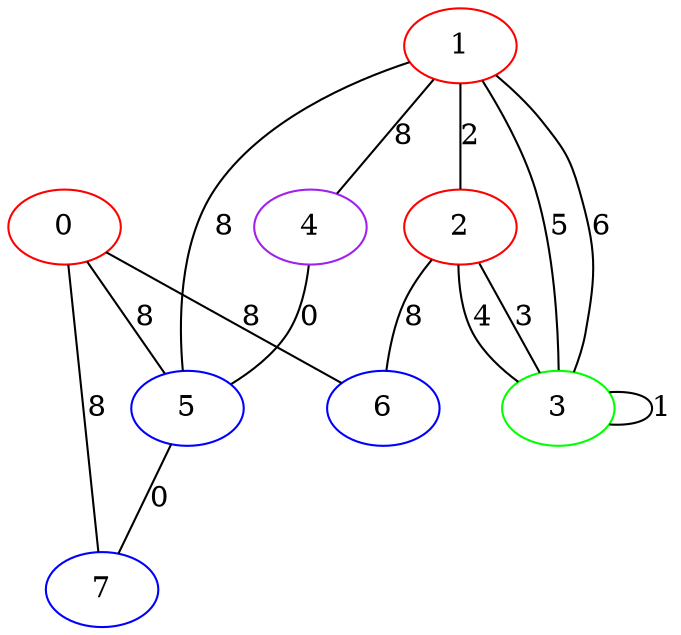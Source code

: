graph "" {
0 [color=red, weight=1];
1 [color=red, weight=1];
2 [color=red, weight=1];
3 [color=green, weight=2];
4 [color=purple, weight=4];
5 [color=blue, weight=3];
6 [color=blue, weight=3];
7 [color=blue, weight=3];
0 -- 5  [key=0, label=8];
0 -- 6  [key=0, label=8];
0 -- 7  [key=0, label=8];
1 -- 2  [key=0, label=2];
1 -- 3  [key=0, label=5];
1 -- 3  [key=1, label=6];
1 -- 4  [key=0, label=8];
1 -- 5  [key=0, label=8];
2 -- 3  [key=0, label=3];
2 -- 3  [key=1, label=4];
2 -- 6  [key=0, label=8];
3 -- 3  [key=0, label=1];
4 -- 5  [key=0, label=0];
5 -- 7  [key=0, label=0];
}
